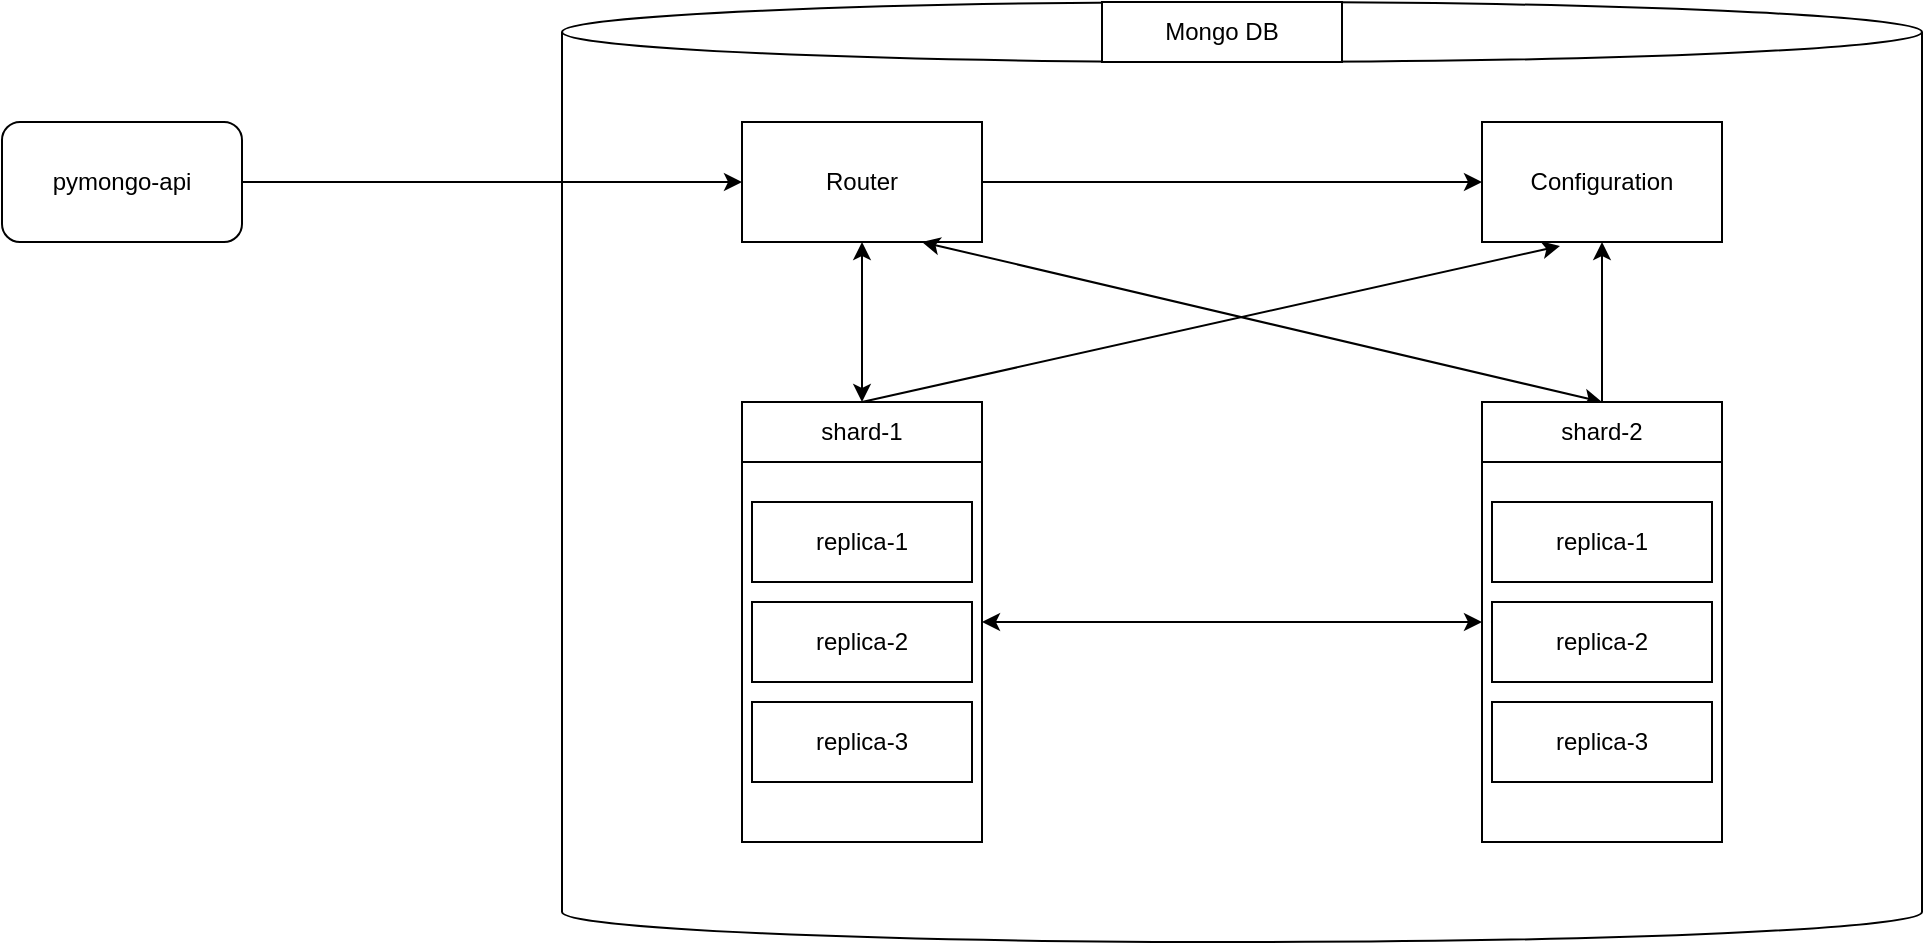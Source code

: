 <mxfile version="24.8.0">
  <diagram name="Page-1" id="-H_mtQnk-PTXWXPvYvuk">
    <mxGraphModel dx="1242" dy="823" grid="1" gridSize="10" guides="1" tooltips="1" connect="1" arrows="1" fold="1" page="1" pageScale="1" pageWidth="1169" pageHeight="827" math="0" shadow="0">
      <root>
        <mxCell id="0" />
        <mxCell id="1" parent="0" />
        <mxCell id="zA23MoTUsTF4_91t8viU-2" value="" style="shape=cylinder3;whiteSpace=wrap;html=1;boundedLbl=1;backgroundOutline=1;size=15;" parent="1" vertex="1">
          <mxGeometry x="330" y="380" width="680" height="470" as="geometry" />
        </mxCell>
        <mxCell id="zA23MoTUsTF4_91t8viU-3" value="pymongo-api" style="rounded=1;whiteSpace=wrap;html=1;" parent="1" vertex="1">
          <mxGeometry x="50" y="440" width="120" height="60" as="geometry" />
        </mxCell>
        <mxCell id="zA23MoTUsTF4_91t8viU-4" style="edgeStyle=orthogonalEdgeStyle;rounded=0;orthogonalLoop=1;jettySize=auto;html=1;exitX=1;exitY=0.5;exitDx=0;exitDy=0;" parent="1" source="zA23MoTUsTF4_91t8viU-3" target="NFgVwhVXrIZfHQi7ljKs-7" edge="1">
          <mxGeometry relative="1" as="geometry">
            <Array as="points">
              <mxPoint x="200" y="470" />
            </Array>
          </mxGeometry>
        </mxCell>
        <mxCell id="NFgVwhVXrIZfHQi7ljKs-1" value="Mongo DB" style="rounded=0;whiteSpace=wrap;html=1;" parent="1" vertex="1">
          <mxGeometry x="600" y="380" width="120" height="30" as="geometry" />
        </mxCell>
        <mxCell id="NFgVwhVXrIZfHQi7ljKs-5" value="" style="rounded=0;whiteSpace=wrap;html=1;" parent="1" vertex="1">
          <mxGeometry x="420" y="580" width="120" height="220" as="geometry" />
        </mxCell>
        <mxCell id="NFgVwhVXrIZfHQi7ljKs-6" value="" style="rounded=0;whiteSpace=wrap;html=1;" parent="1" vertex="1">
          <mxGeometry x="790" y="580" width="120" height="220" as="geometry" />
        </mxCell>
        <mxCell id="NFgVwhVXrIZfHQi7ljKs-7" value="Router" style="rounded=0;whiteSpace=wrap;html=1;" parent="1" vertex="1">
          <mxGeometry x="420" y="440" width="120" height="60" as="geometry" />
        </mxCell>
        <mxCell id="NFgVwhVXrIZfHQi7ljKs-8" value="Configuration" style="rounded=0;whiteSpace=wrap;html=1;" parent="1" vertex="1">
          <mxGeometry x="790" y="440" width="120" height="60" as="geometry" />
        </mxCell>
        <mxCell id="NFgVwhVXrIZfHQi7ljKs-12" value="" style="endArrow=classic;html=1;rounded=0;exitX=1;exitY=0.5;exitDx=0;exitDy=0;entryX=0;entryY=0.5;entryDx=0;entryDy=0;" parent="1" source="NFgVwhVXrIZfHQi7ljKs-7" target="NFgVwhVXrIZfHQi7ljKs-8" edge="1">
          <mxGeometry width="50" height="50" relative="1" as="geometry">
            <mxPoint x="560" y="450" as="sourcePoint" />
            <mxPoint x="610" y="400" as="targetPoint" />
          </mxGeometry>
        </mxCell>
        <mxCell id="NFgVwhVXrIZfHQi7ljKs-13" value="" style="endArrow=classic;html=1;rounded=0;exitX=0.5;exitY=0;exitDx=0;exitDy=0;entryX=0.5;entryY=1;entryDx=0;entryDy=0;" parent="1" source="NFgVwhVXrIZfHQi7ljKs-6" target="NFgVwhVXrIZfHQi7ljKs-8" edge="1">
          <mxGeometry width="50" height="50" relative="1" as="geometry">
            <mxPoint x="560" y="450" as="sourcePoint" />
            <mxPoint x="610" y="400" as="targetPoint" />
          </mxGeometry>
        </mxCell>
        <mxCell id="NFgVwhVXrIZfHQi7ljKs-14" value="" style="endArrow=classic;html=1;rounded=0;exitX=0.5;exitY=0;exitDx=0;exitDy=0;entryX=0.325;entryY=1.033;entryDx=0;entryDy=0;entryPerimeter=0;" parent="1" source="NFgVwhVXrIZfHQi7ljKs-5" target="NFgVwhVXrIZfHQi7ljKs-8" edge="1">
          <mxGeometry width="50" height="50" relative="1" as="geometry">
            <mxPoint x="560" y="450" as="sourcePoint" />
            <mxPoint x="610" y="400" as="targetPoint" />
          </mxGeometry>
        </mxCell>
        <mxCell id="NFgVwhVXrIZfHQi7ljKs-15" value="" style="endArrow=classic;startArrow=classic;html=1;rounded=0;exitX=1;exitY=0.5;exitDx=0;exitDy=0;entryX=0;entryY=0.5;entryDx=0;entryDy=0;" parent="1" source="NFgVwhVXrIZfHQi7ljKs-5" target="NFgVwhVXrIZfHQi7ljKs-6" edge="1">
          <mxGeometry width="50" height="50" relative="1" as="geometry">
            <mxPoint x="560" y="450" as="sourcePoint" />
            <mxPoint x="610" y="400" as="targetPoint" />
          </mxGeometry>
        </mxCell>
        <mxCell id="NFgVwhVXrIZfHQi7ljKs-16" value="" style="endArrow=classic;startArrow=classic;html=1;rounded=0;exitX=0.5;exitY=1;exitDx=0;exitDy=0;" parent="1" source="NFgVwhVXrIZfHQi7ljKs-7" target="NFgVwhVXrIZfHQi7ljKs-5" edge="1">
          <mxGeometry width="50" height="50" relative="1" as="geometry">
            <mxPoint x="560" y="450" as="sourcePoint" />
            <mxPoint x="610" y="400" as="targetPoint" />
          </mxGeometry>
        </mxCell>
        <mxCell id="NFgVwhVXrIZfHQi7ljKs-17" value="" style="endArrow=classic;startArrow=classic;html=1;rounded=0;entryX=0.5;entryY=0;entryDx=0;entryDy=0;exitX=0.75;exitY=1;exitDx=0;exitDy=0;" parent="1" source="NFgVwhVXrIZfHQi7ljKs-7" target="NFgVwhVXrIZfHQi7ljKs-6" edge="1">
          <mxGeometry width="50" height="50" relative="1" as="geometry">
            <mxPoint x="560" y="450" as="sourcePoint" />
            <mxPoint x="610" y="400" as="targetPoint" />
          </mxGeometry>
        </mxCell>
        <mxCell id="4pXN0CvJzNCjO0tqvdmm-1" value="shard-1" style="rounded=0;whiteSpace=wrap;html=1;" vertex="1" parent="1">
          <mxGeometry x="420" y="580" width="120" height="30" as="geometry" />
        </mxCell>
        <mxCell id="4pXN0CvJzNCjO0tqvdmm-2" value="shard-2" style="rounded=0;whiteSpace=wrap;html=1;" vertex="1" parent="1">
          <mxGeometry x="790" y="580" width="120" height="30" as="geometry" />
        </mxCell>
        <mxCell id="4pXN0CvJzNCjO0tqvdmm-3" value="replica-1" style="rounded=0;whiteSpace=wrap;html=1;" vertex="1" parent="1">
          <mxGeometry x="425" y="630" width="110" height="40" as="geometry" />
        </mxCell>
        <mxCell id="4pXN0CvJzNCjO0tqvdmm-4" value="replica-2" style="rounded=0;whiteSpace=wrap;html=1;" vertex="1" parent="1">
          <mxGeometry x="425" y="680" width="110" height="40" as="geometry" />
        </mxCell>
        <mxCell id="4pXN0CvJzNCjO0tqvdmm-5" value="replica-3" style="rounded=0;whiteSpace=wrap;html=1;" vertex="1" parent="1">
          <mxGeometry x="425" y="730" width="110" height="40" as="geometry" />
        </mxCell>
        <mxCell id="4pXN0CvJzNCjO0tqvdmm-6" value="replica-1" style="rounded=0;whiteSpace=wrap;html=1;" vertex="1" parent="1">
          <mxGeometry x="795" y="630" width="110" height="40" as="geometry" />
        </mxCell>
        <mxCell id="4pXN0CvJzNCjO0tqvdmm-7" value="replica-2" style="rounded=0;whiteSpace=wrap;html=1;" vertex="1" parent="1">
          <mxGeometry x="795" y="680" width="110" height="40" as="geometry" />
        </mxCell>
        <mxCell id="4pXN0CvJzNCjO0tqvdmm-8" value="replica-3" style="rounded=0;whiteSpace=wrap;html=1;" vertex="1" parent="1">
          <mxGeometry x="795" y="730" width="110" height="40" as="geometry" />
        </mxCell>
      </root>
    </mxGraphModel>
  </diagram>
</mxfile>
